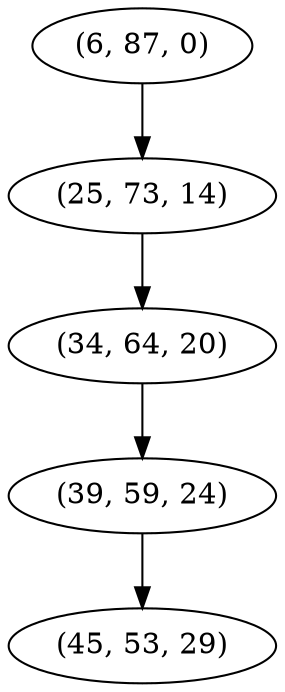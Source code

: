 digraph tree {
    "(6, 87, 0)";
    "(25, 73, 14)";
    "(34, 64, 20)";
    "(39, 59, 24)";
    "(45, 53, 29)";
    "(6, 87, 0)" -> "(25, 73, 14)";
    "(25, 73, 14)" -> "(34, 64, 20)";
    "(34, 64, 20)" -> "(39, 59, 24)";
    "(39, 59, 24)" -> "(45, 53, 29)";
}

